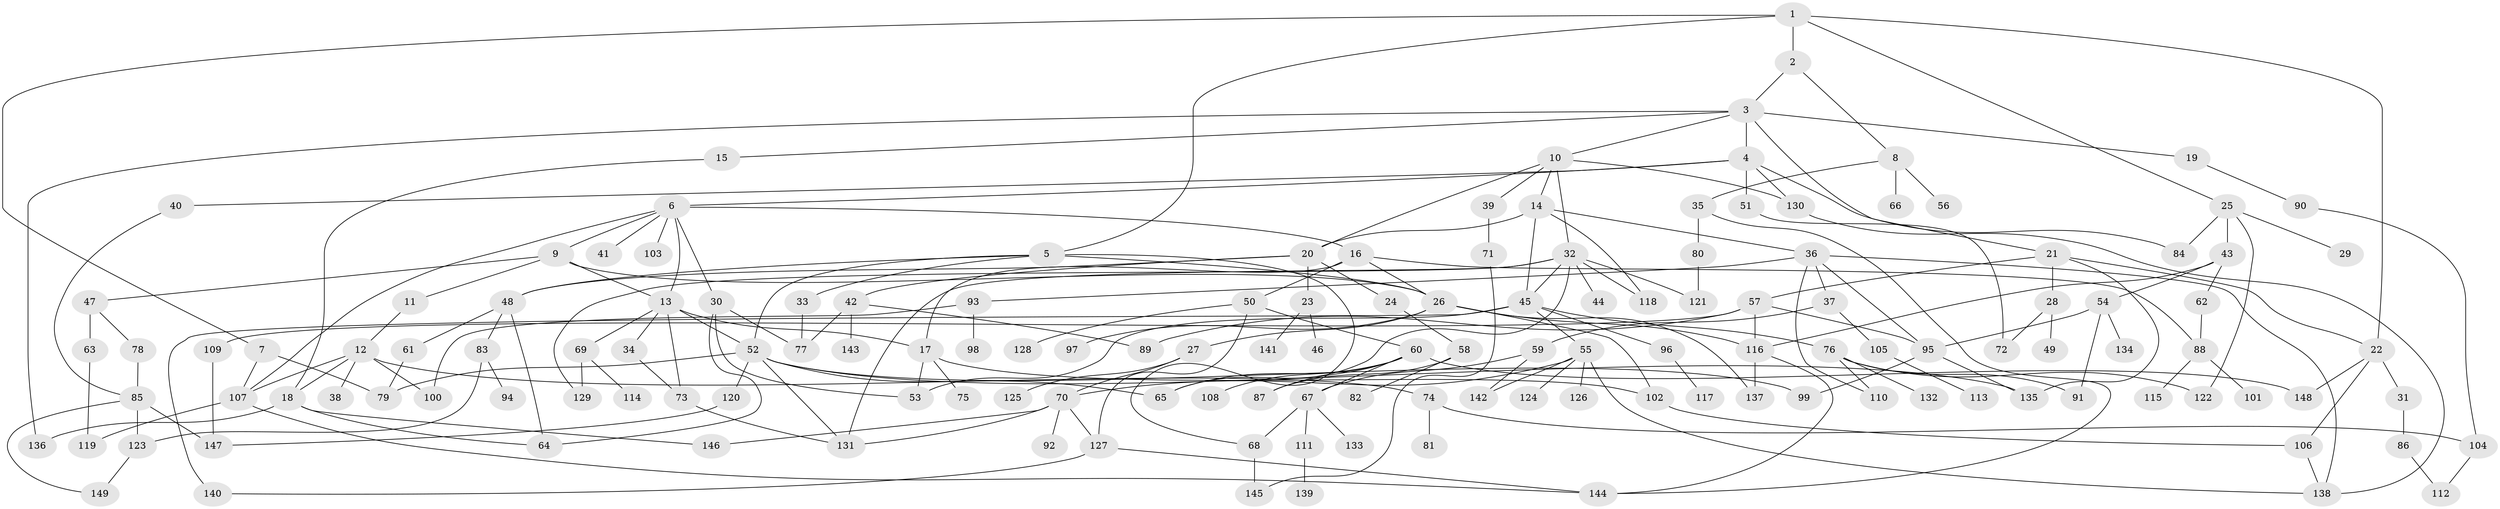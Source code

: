 // Generated by graph-tools (version 1.1) at 2025/13/03/09/25 04:13:16]
// undirected, 149 vertices, 221 edges
graph export_dot {
graph [start="1"]
  node [color=gray90,style=filled];
  1;
  2;
  3;
  4;
  5;
  6;
  7;
  8;
  9;
  10;
  11;
  12;
  13;
  14;
  15;
  16;
  17;
  18;
  19;
  20;
  21;
  22;
  23;
  24;
  25;
  26;
  27;
  28;
  29;
  30;
  31;
  32;
  33;
  34;
  35;
  36;
  37;
  38;
  39;
  40;
  41;
  42;
  43;
  44;
  45;
  46;
  47;
  48;
  49;
  50;
  51;
  52;
  53;
  54;
  55;
  56;
  57;
  58;
  59;
  60;
  61;
  62;
  63;
  64;
  65;
  66;
  67;
  68;
  69;
  70;
  71;
  72;
  73;
  74;
  75;
  76;
  77;
  78;
  79;
  80;
  81;
  82;
  83;
  84;
  85;
  86;
  87;
  88;
  89;
  90;
  91;
  92;
  93;
  94;
  95;
  96;
  97;
  98;
  99;
  100;
  101;
  102;
  103;
  104;
  105;
  106;
  107;
  108;
  109;
  110;
  111;
  112;
  113;
  114;
  115;
  116;
  117;
  118;
  119;
  120;
  121;
  122;
  123;
  124;
  125;
  126;
  127;
  128;
  129;
  130;
  131;
  132;
  133;
  134;
  135;
  136;
  137;
  138;
  139;
  140;
  141;
  142;
  143;
  144;
  145;
  146;
  147;
  148;
  149;
  1 -- 2;
  1 -- 5;
  1 -- 7;
  1 -- 22;
  1 -- 25;
  2 -- 3;
  2 -- 8;
  3 -- 4;
  3 -- 10;
  3 -- 15;
  3 -- 19;
  3 -- 21;
  3 -- 136;
  4 -- 6;
  4 -- 40;
  4 -- 51;
  4 -- 84;
  4 -- 130;
  5 -- 26;
  5 -- 33;
  5 -- 68;
  5 -- 52;
  5 -- 48;
  6 -- 9;
  6 -- 13;
  6 -- 16;
  6 -- 30;
  6 -- 41;
  6 -- 103;
  6 -- 107;
  7 -- 79;
  7 -- 107;
  8 -- 35;
  8 -- 56;
  8 -- 66;
  9 -- 11;
  9 -- 47;
  9 -- 13;
  9 -- 26;
  10 -- 14;
  10 -- 32;
  10 -- 39;
  10 -- 130;
  10 -- 20;
  11 -- 12;
  12 -- 38;
  12 -- 74;
  12 -- 18;
  12 -- 100;
  12 -- 107;
  13 -- 34;
  13 -- 52;
  13 -- 69;
  13 -- 73;
  13 -- 17;
  14 -- 20;
  14 -- 36;
  14 -- 118;
  14 -- 45;
  15 -- 18;
  16 -- 17;
  16 -- 50;
  16 -- 26;
  16 -- 88;
  17 -- 75;
  17 -- 102;
  17 -- 53;
  18 -- 136;
  18 -- 146;
  18 -- 64;
  19 -- 90;
  20 -- 23;
  20 -- 24;
  20 -- 42;
  20 -- 48;
  21 -- 28;
  21 -- 57;
  21 -- 135;
  21 -- 22;
  22 -- 31;
  22 -- 106;
  22 -- 148;
  23 -- 46;
  23 -- 141;
  24 -- 58;
  25 -- 29;
  25 -- 43;
  25 -- 84;
  25 -- 122;
  26 -- 27;
  26 -- 97;
  26 -- 102;
  26 -- 116;
  26 -- 137;
  27 -- 70;
  27 -- 125;
  28 -- 49;
  28 -- 72;
  30 -- 53;
  30 -- 64;
  30 -- 77;
  31 -- 86;
  32 -- 44;
  32 -- 45;
  32 -- 65;
  32 -- 129;
  32 -- 131;
  32 -- 118;
  32 -- 121;
  33 -- 77;
  34 -- 73;
  35 -- 80;
  35 -- 144;
  36 -- 37;
  36 -- 93;
  36 -- 110;
  36 -- 138;
  36 -- 95;
  37 -- 59;
  37 -- 105;
  39 -- 71;
  40 -- 85;
  42 -- 89;
  42 -- 143;
  42 -- 77;
  43 -- 54;
  43 -- 62;
  43 -- 116;
  45 -- 55;
  45 -- 76;
  45 -- 96;
  45 -- 53;
  45 -- 140;
  47 -- 63;
  47 -- 78;
  48 -- 61;
  48 -- 83;
  48 -- 64;
  50 -- 60;
  50 -- 127;
  50 -- 128;
  51 -- 72;
  52 -- 99;
  52 -- 120;
  52 -- 135;
  52 -- 131;
  52 -- 79;
  52 -- 65;
  54 -- 91;
  54 -- 95;
  54 -- 134;
  55 -- 124;
  55 -- 126;
  55 -- 142;
  55 -- 138;
  55 -- 70;
  57 -- 109;
  57 -- 116;
  57 -- 95;
  57 -- 89;
  58 -- 82;
  58 -- 87;
  59 -- 67;
  59 -- 142;
  60 -- 87;
  60 -- 108;
  60 -- 148;
  60 -- 65;
  60 -- 67;
  61 -- 79;
  62 -- 88;
  63 -- 119;
  67 -- 111;
  67 -- 133;
  67 -- 68;
  68 -- 145;
  69 -- 114;
  69 -- 129;
  70 -- 92;
  70 -- 146;
  70 -- 131;
  70 -- 127;
  71 -- 145;
  73 -- 131;
  74 -- 81;
  74 -- 104;
  76 -- 122;
  76 -- 132;
  76 -- 110;
  76 -- 91;
  78 -- 85;
  80 -- 121;
  83 -- 94;
  83 -- 123;
  85 -- 149;
  85 -- 147;
  85 -- 123;
  86 -- 112;
  88 -- 101;
  88 -- 115;
  90 -- 104;
  93 -- 98;
  93 -- 100;
  95 -- 99;
  95 -- 135;
  96 -- 117;
  102 -- 106;
  104 -- 112;
  105 -- 113;
  106 -- 138;
  107 -- 144;
  107 -- 119;
  109 -- 147;
  111 -- 139;
  116 -- 137;
  116 -- 144;
  120 -- 147;
  123 -- 149;
  127 -- 140;
  127 -- 144;
  130 -- 138;
}

